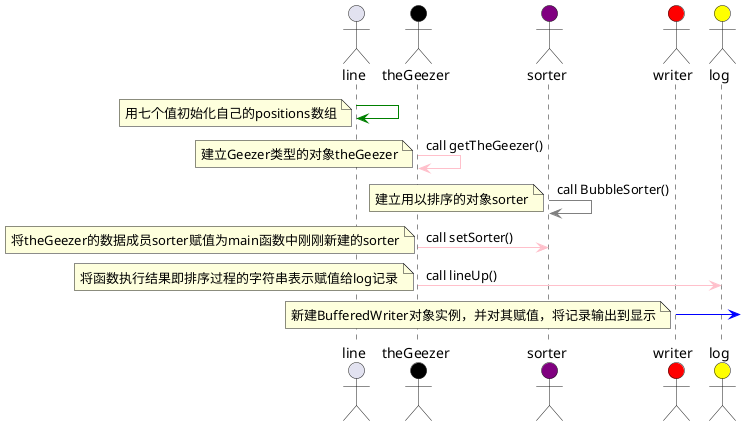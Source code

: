 
@startuml
actor       line   as Line
actor       theGeezer  as Geezer  #Black 
actor       sorter    as Sorter   #Purple 
actor writer as BufferedWriter #Red
actor log as String #Yellow


Line -[#Green]> Line : 
note left: 用七个值初始化自己的positions数组

Geezer -[#Pink]> Geezer : call getTheGeezer()
note left: 建立Geezer类型的对象theGeezer

Sorter -[#Grey]> Sorter : call BubbleSorter()
note left: 建立用以排序的对象sorter 

Geezer -[#Pink]> Sorter : call setSorter()
note left: 将theGeezer的数据成员sorter赋值为main函数中刚刚新建的sorter

Geezer -[#Pink]> String : call lineUp()
note left: 将函数执行结果即排序过程的字符串表示赋值给log记录

BufferedWriter -[#Blue]> : 
note left: 新建BufferedWriter对象实例，并对其赋值，将记录输出到显示

@enduml

